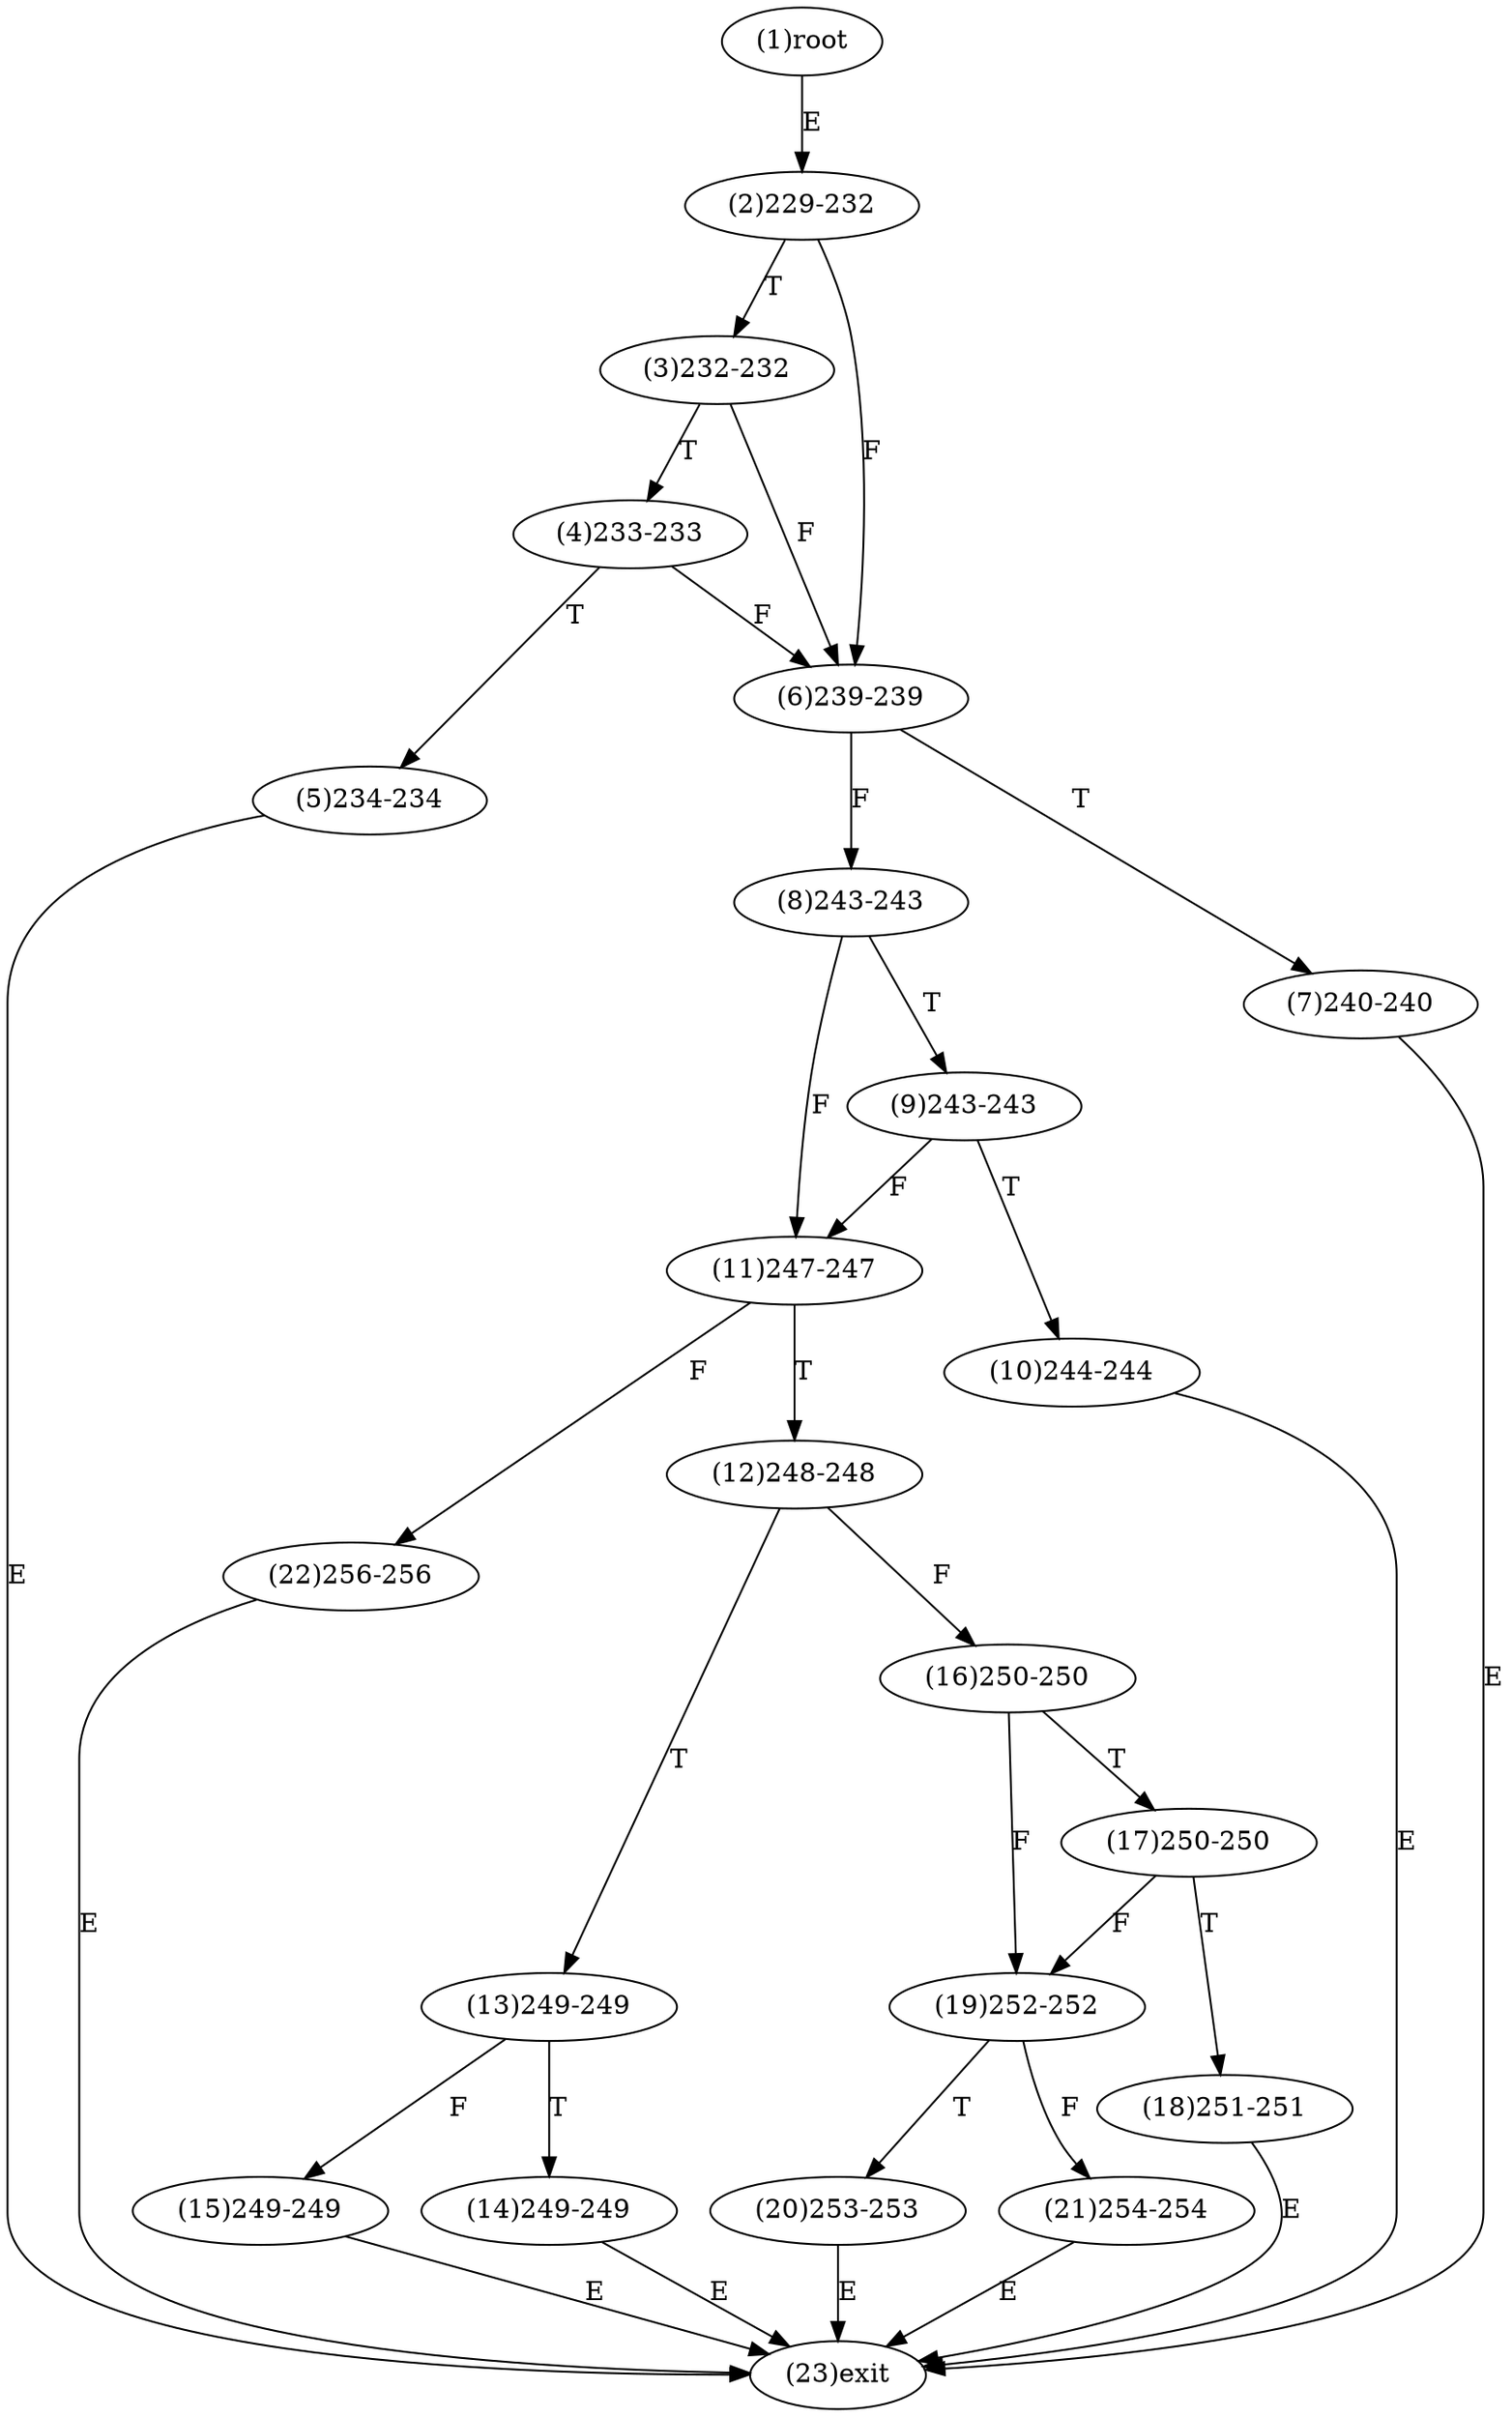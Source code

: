 digraph "" { 
1[ label="(1)root"];
2[ label="(2)229-232"];
3[ label="(3)232-232"];
4[ label="(4)233-233"];
5[ label="(5)234-234"];
6[ label="(6)239-239"];
7[ label="(7)240-240"];
8[ label="(8)243-243"];
9[ label="(9)243-243"];
10[ label="(10)244-244"];
11[ label="(11)247-247"];
12[ label="(12)248-248"];
13[ label="(13)249-249"];
14[ label="(14)249-249"];
15[ label="(15)249-249"];
17[ label="(17)250-250"];
16[ label="(16)250-250"];
19[ label="(19)252-252"];
18[ label="(18)251-251"];
21[ label="(21)254-254"];
20[ label="(20)253-253"];
23[ label="(23)exit"];
22[ label="(22)256-256"];
1->2[ label="E"];
2->6[ label="F"];
2->3[ label="T"];
3->6[ label="F"];
3->4[ label="T"];
4->6[ label="F"];
4->5[ label="T"];
5->23[ label="E"];
6->8[ label="F"];
6->7[ label="T"];
7->23[ label="E"];
8->11[ label="F"];
8->9[ label="T"];
9->11[ label="F"];
9->10[ label="T"];
10->23[ label="E"];
11->22[ label="F"];
11->12[ label="T"];
12->16[ label="F"];
12->13[ label="T"];
13->15[ label="F"];
13->14[ label="T"];
14->23[ label="E"];
15->23[ label="E"];
16->19[ label="F"];
16->17[ label="T"];
17->19[ label="F"];
17->18[ label="T"];
18->23[ label="E"];
19->21[ label="F"];
19->20[ label="T"];
20->23[ label="E"];
21->23[ label="E"];
22->23[ label="E"];
}